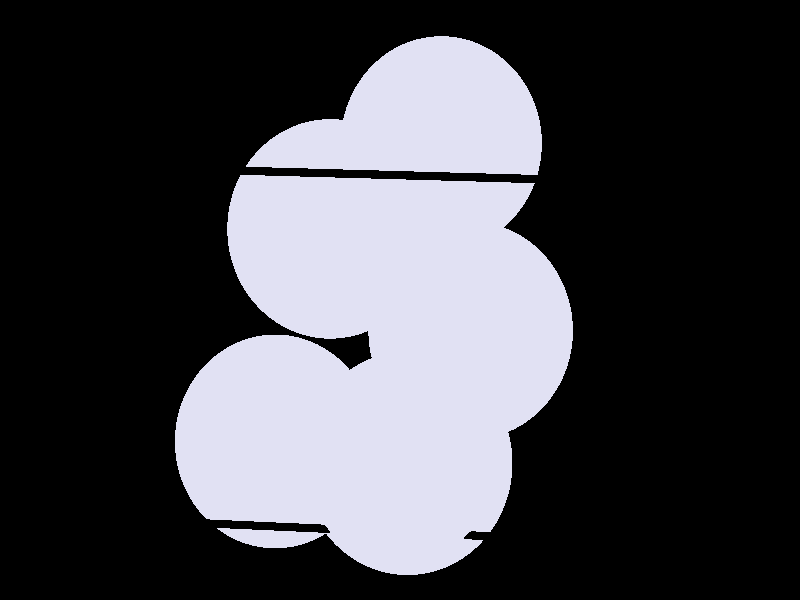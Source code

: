 #include "colors.inc"
#include "finish.inc"

global_settings {assumed_gamma 1 max_trace_level 6}
background {color White transmit 1.0}
camera {perspective
  right -10.20*x up 7.18*y
  direction 50.00*z
  location <0,0,50.00> look_at <0,0,0>}


light_source {<  2.00,   3.00,  40.00> color White
  area_light <0.70, 0, 0>, <0, 0.70, 0>, 3, 3
  adaptive 1 jitter}
// no fog
#declare simple = finish {phong 0.7}
#declare pale = finish {ambient 0.5 diffuse 0.85 roughness 0.001 specular 0.200 }
#declare intermediate = finish {ambient 0.3 diffuse 0.6 specular 0.1 roughness 0.04}
#declare vmd = finish {ambient 0.0 diffuse 0.65 phong 0.1 phong_size 40.0 specular 0.5 }
#declare jmol = finish {ambient 0.2 diffuse 0.6 specular 1 roughness 0.001 metallic}
#declare ase2 = finish {ambient 0.05 brilliance 3 diffuse 0.6 metallic specular 0.7 roughness 0.04 reflection 0.15}
#declare ase3 = finish {ambient 0.15 brilliance 2 diffuse 0.6 metallic specular 1.0 roughness 0.001 reflection 0.0}
#declare glass = finish {ambient 0.05 diffuse 0.3 specular 1.0 roughness 0.001}
#declare glass2 = finish {ambient 0.01 diffuse 0.3 specular 1.0 reflection 0.25 roughness 0.001}
#declare Rcell = 0.050;
#declare Rbond = 0.100;

#macro atom(LOC, R, COL, TRANS, FIN)
  sphere{LOC, R texture{pigment{color COL transmit TRANS} finish{FIN}}}
#end
#macro constrain(LOC, R, COL, TRANS FIN)
union{torus{R, Rcell rotate 45*z texture{pigment{color COL transmit TRANS} finish{FIN}}}
     torus{R, Rcell rotate -45*z texture{pigment{color COL transmit TRANS} finish{FIN}}}
     translate LOC}
#end

cylinder {< -4.86,  -2.70,  -2.31>, < -3.88,  -1.88,  -7.46>, Rcell pigment {Black}}
cylinder {< -4.85,   1.67,  -1.61>, < -3.86,   2.50,  -6.75>, Rcell pigment {Black}}
cylinder {<  3.88,   1.39,   0.01>, <  4.86,   2.22,  -5.13>, Rcell pigment {Black}}
cylinder {<  3.86,  -2.98,  -0.69>, <  4.85,  -2.16,  -5.84>, Rcell pigment {Black}}
cylinder {< -4.86,  -2.70,  -2.31>, < -4.85,   1.67,  -1.61>, Rcell pigment {Black}}
cylinder {< -3.88,  -1.88,  -7.46>, < -3.86,   2.50,  -6.75>, Rcell pigment {Black}}
cylinder {<  4.85,  -2.16,  -5.84>, <  4.86,   2.22,  -5.13>, Rcell pigment {Black}}
cylinder {<  3.86,  -2.98,  -0.69>, <  3.88,   1.39,   0.01>, Rcell pigment {Black}}
cylinder {< -4.86,  -2.70,  -2.31>, <  3.86,  -2.98,  -0.69>, Rcell pigment {Black}}
cylinder {< -3.88,  -1.88,  -7.46>, <  4.85,  -2.16,  -5.84>, Rcell pigment {Black}}
cylinder {< -3.86,   2.50,  -6.75>, <  4.86,   2.22,  -5.13>, Rcell pigment {Black}}
cylinder {< -4.85,   1.67,  -1.61>, <  3.88,   1.39,   0.01>, Rcell pigment {Black}}
atom(< -1.73,  -1.84,  -4.39>, 1.39, rgb <0.75, 0.75, 0.90>, 0.0, ase2) // #0
atom(<  0.57,   2.03,  -4.21>, 1.39, rgb <0.75, 0.75, 0.90>, 0.0, ase2) // #1
atom(<  0.96,  -0.39,  -3.32>, 1.39, rgb <0.75, 0.75, 0.90>, 0.0, ase2) // #2
atom(< -0.94,   0.90,  -2.93>, 1.39, rgb <0.75, 0.75, 0.90>, 0.0, ase2) // #3
atom(<  0.10,  -2.03,  -1.99>, 1.39, rgb <0.75, 0.75, 0.90>, 0.0, ase2) // #4

// no constraints

